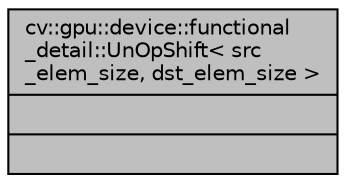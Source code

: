 digraph "cv::gpu::device::functional_detail::UnOpShift&lt; src_elem_size, dst_elem_size &gt;"
{
 // LATEX_PDF_SIZE
  edge [fontname="Helvetica",fontsize="10",labelfontname="Helvetica",labelfontsize="10"];
  node [fontname="Helvetica",fontsize="10",shape=record];
  Node1 [label="{cv::gpu::device::functional\l_detail::UnOpShift\< src\l_elem_size, dst_elem_size \>\n||}",height=0.2,width=0.4,color="black", fillcolor="grey75", style="filled", fontcolor="black",tooltip=" "];
}
